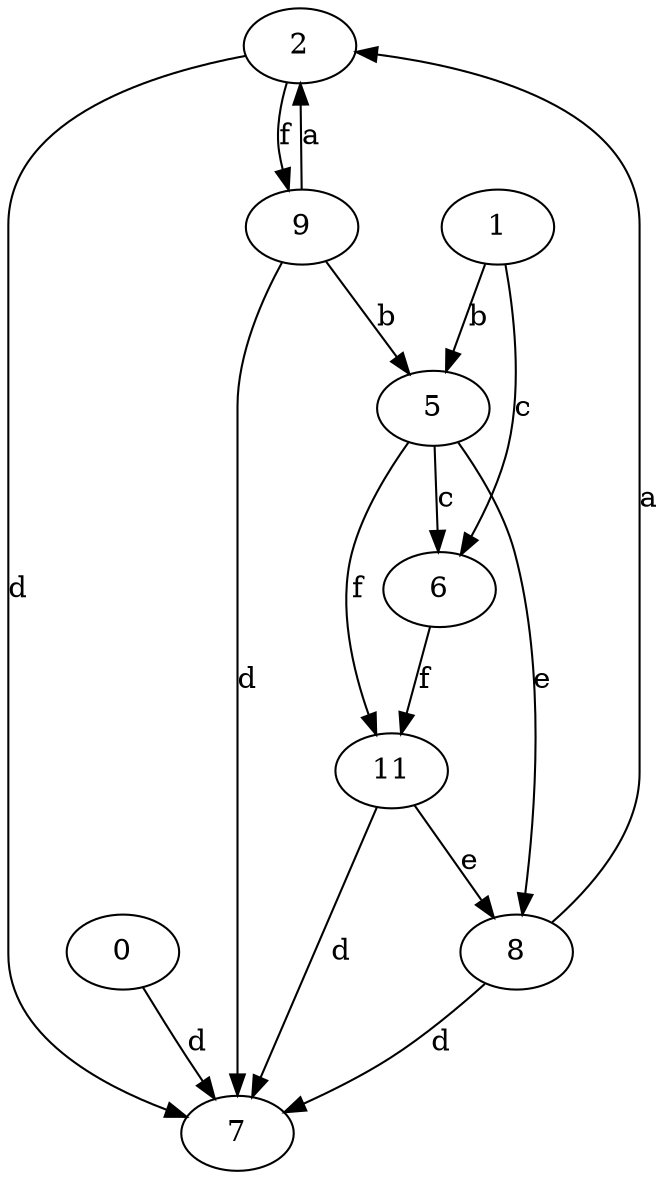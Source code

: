 strict digraph  {
2;
5;
6;
0;
7;
8;
9;
1;
11;
2 -> 7  [label=d];
2 -> 9  [label=f];
5 -> 6  [label=c];
5 -> 8  [label=e];
5 -> 11  [label=f];
6 -> 11  [label=f];
0 -> 7  [label=d];
8 -> 2  [label=a];
8 -> 7  [label=d];
9 -> 2  [label=a];
9 -> 5  [label=b];
9 -> 7  [label=d];
1 -> 5  [label=b];
1 -> 6  [label=c];
11 -> 7  [label=d];
11 -> 8  [label=e];
}
